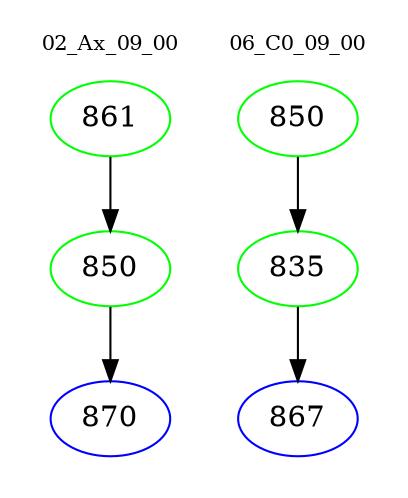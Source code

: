digraph{
subgraph cluster_0 {
color = white
label = "02_Ax_09_00";
fontsize=10;
T0_861 [label="861", color="green"]
T0_861 -> T0_850 [color="black"]
T0_850 [label="850", color="green"]
T0_850 -> T0_870 [color="black"]
T0_870 [label="870", color="blue"]
}
subgraph cluster_1 {
color = white
label = "06_C0_09_00";
fontsize=10;
T1_850 [label="850", color="green"]
T1_850 -> T1_835 [color="black"]
T1_835 [label="835", color="green"]
T1_835 -> T1_867 [color="black"]
T1_867 [label="867", color="blue"]
}
}
